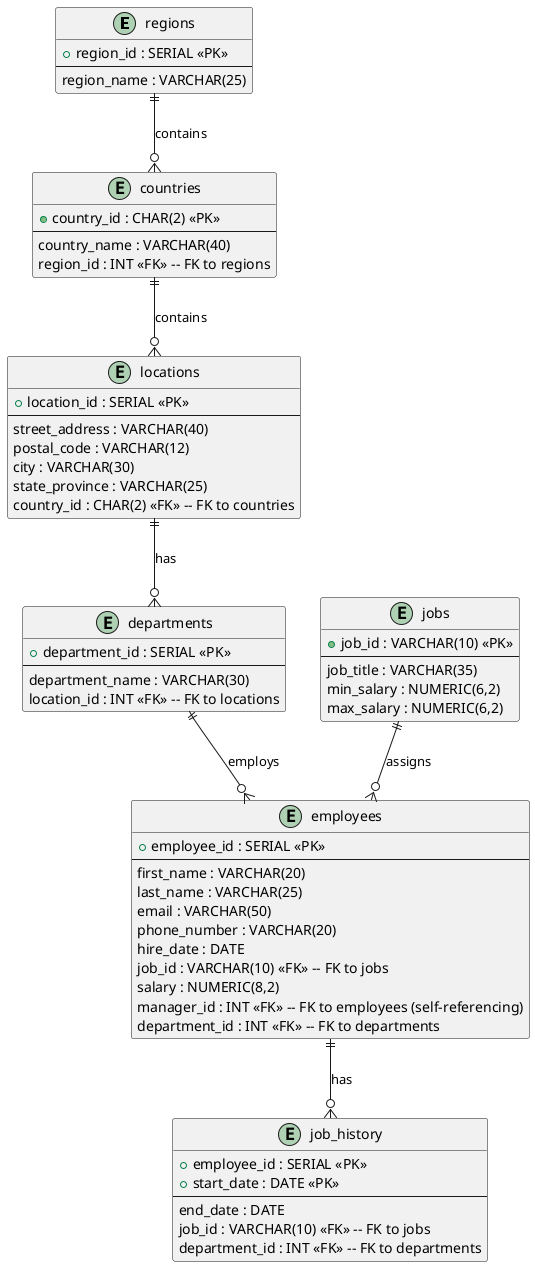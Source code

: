 @startuml
entity "regions" as regions {
  +region_id : SERIAL <<PK>>
  --
  region_name : VARCHAR(25)
}

entity "countries" as countries {
  +country_id : CHAR(2) <<PK>>
  --
  country_name : VARCHAR(40)
  region_id : INT <<FK>> -- FK to regions
}

entity "locations" as locations {
  +location_id : SERIAL <<PK>>
  --
  street_address : VARCHAR(40)
  postal_code : VARCHAR(12)
  city : VARCHAR(30)
  state_province : VARCHAR(25)
  country_id : CHAR(2) <<FK>> -- FK to countries
}

entity "departments" as departments {
  +department_id : SERIAL <<PK>>
  --
  department_name : VARCHAR(30)
  location_id : INT <<FK>> -- FK to locations
}

entity "employees" as employees {
  +employee_id : SERIAL <<PK>>
  --
  first_name : VARCHAR(20)
  last_name : VARCHAR(25)
  email : VARCHAR(50)
  phone_number : VARCHAR(20)
  hire_date : DATE
  job_id : VARCHAR(10) <<FK>> -- FK to jobs
  salary : NUMERIC(8,2)
  manager_id : INT <<FK>> -- FK to employees (self-referencing)
  department_id : INT <<FK>> -- FK to departments
}

entity "jobs" as jobs {
  +job_id : VARCHAR(10) <<PK>>
  --
  job_title : VARCHAR(35)
  min_salary : NUMERIC(6,2)
  max_salary : NUMERIC(6,2)
}

entity "job_history" as job_history {
  +employee_id : SERIAL <<PK>>
  +start_date : DATE <<PK>>
  --
  end_date : DATE
  job_id : VARCHAR(10) <<FK>> -- FK to jobs
  department_id : INT <<FK>> -- FK to departments
}

' Defining Relationships

regions ||--o{ countries : "contains"
countries ||--o{ locations : "contains"
locations ||--o{ departments : "has"
departments ||--o{ employees : "employs"
jobs ||--o{ employees : "assigns"
employees ||--o{ job_history : "has"

@enduml
